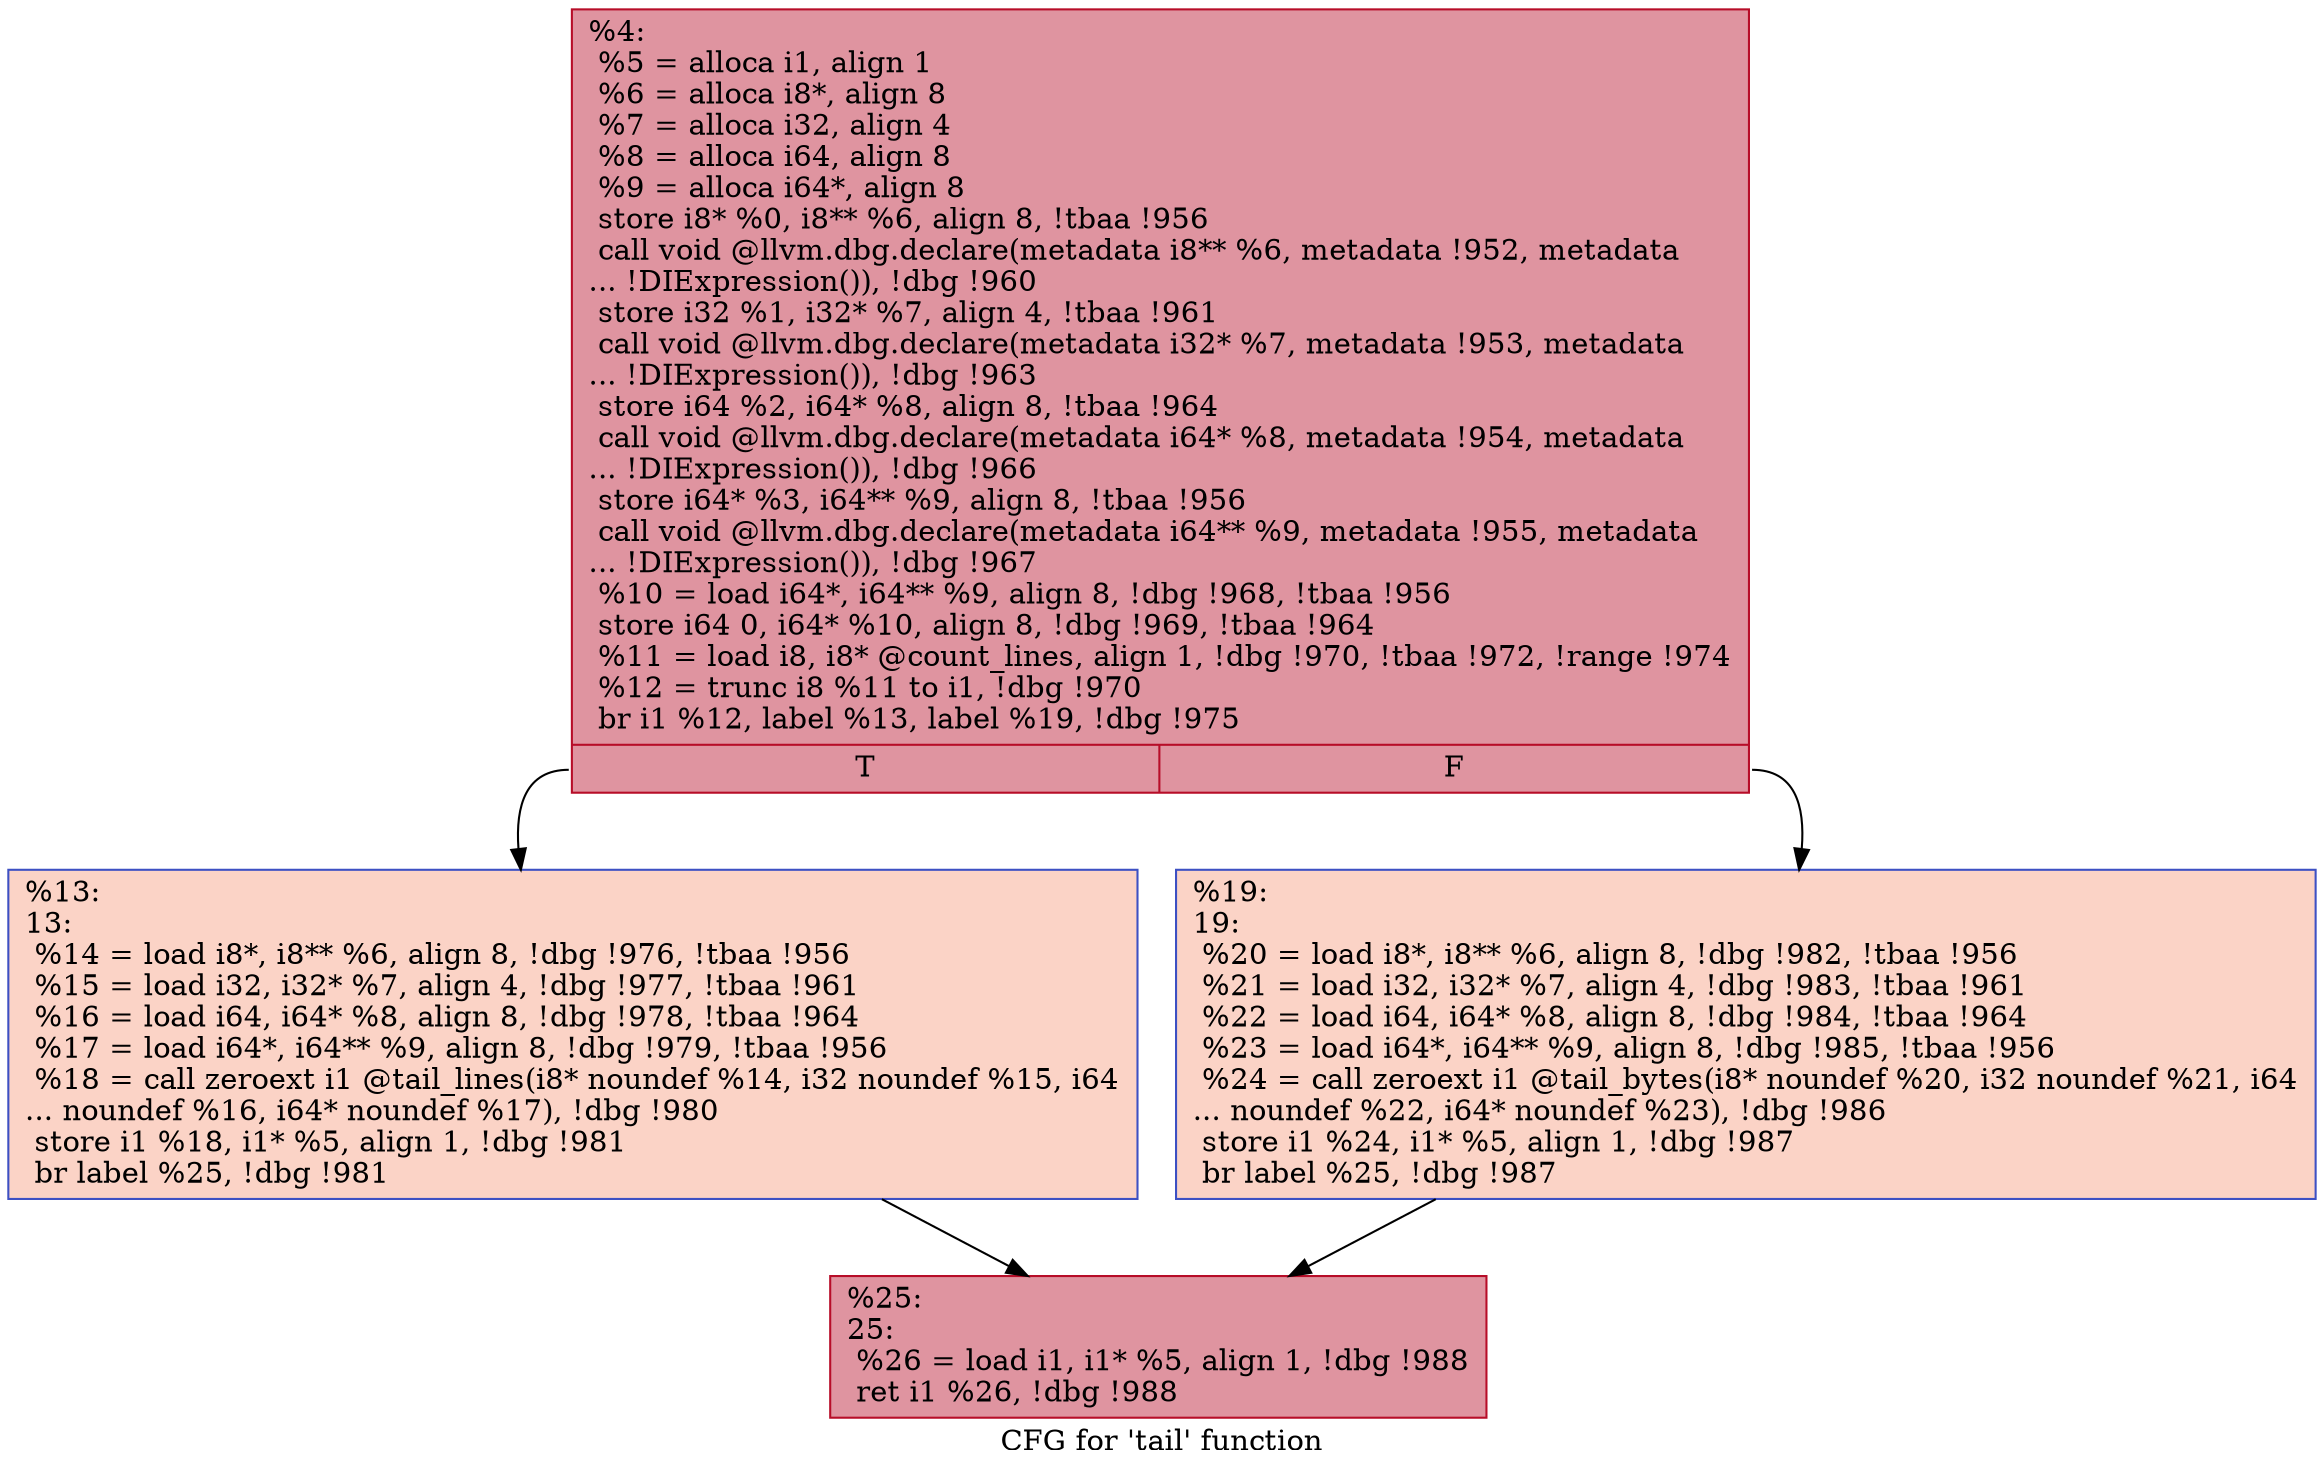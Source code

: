 digraph "CFG for 'tail' function" {
	label="CFG for 'tail' function";

	Node0x10e6340 [shape=record,color="#b70d28ff", style=filled, fillcolor="#b70d2870",label="{%4:\l  %5 = alloca i1, align 1\l  %6 = alloca i8*, align 8\l  %7 = alloca i32, align 4\l  %8 = alloca i64, align 8\l  %9 = alloca i64*, align 8\l  store i8* %0, i8** %6, align 8, !tbaa !956\l  call void @llvm.dbg.declare(metadata i8** %6, metadata !952, metadata\l... !DIExpression()), !dbg !960\l  store i32 %1, i32* %7, align 4, !tbaa !961\l  call void @llvm.dbg.declare(metadata i32* %7, metadata !953, metadata\l... !DIExpression()), !dbg !963\l  store i64 %2, i64* %8, align 8, !tbaa !964\l  call void @llvm.dbg.declare(metadata i64* %8, metadata !954, metadata\l... !DIExpression()), !dbg !966\l  store i64* %3, i64** %9, align 8, !tbaa !956\l  call void @llvm.dbg.declare(metadata i64** %9, metadata !955, metadata\l... !DIExpression()), !dbg !967\l  %10 = load i64*, i64** %9, align 8, !dbg !968, !tbaa !956\l  store i64 0, i64* %10, align 8, !dbg !969, !tbaa !964\l  %11 = load i8, i8* @count_lines, align 1, !dbg !970, !tbaa !972, !range !974\l  %12 = trunc i8 %11 to i1, !dbg !970\l  br i1 %12, label %13, label %19, !dbg !975\l|{<s0>T|<s1>F}}"];
	Node0x10e6340:s0 -> Node0x10e6440;
	Node0x10e6340:s1 -> Node0x10e6490;
	Node0x10e6440 [shape=record,color="#3d50c3ff", style=filled, fillcolor="#f59c7d70",label="{%13:\l13:                                               \l  %14 = load i8*, i8** %6, align 8, !dbg !976, !tbaa !956\l  %15 = load i32, i32* %7, align 4, !dbg !977, !tbaa !961\l  %16 = load i64, i64* %8, align 8, !dbg !978, !tbaa !964\l  %17 = load i64*, i64** %9, align 8, !dbg !979, !tbaa !956\l  %18 = call zeroext i1 @tail_lines(i8* noundef %14, i32 noundef %15, i64\l... noundef %16, i64* noundef %17), !dbg !980\l  store i1 %18, i1* %5, align 1, !dbg !981\l  br label %25, !dbg !981\l}"];
	Node0x10e6440 -> Node0x10e64e0;
	Node0x10e6490 [shape=record,color="#3d50c3ff", style=filled, fillcolor="#f59c7d70",label="{%19:\l19:                                               \l  %20 = load i8*, i8** %6, align 8, !dbg !982, !tbaa !956\l  %21 = load i32, i32* %7, align 4, !dbg !983, !tbaa !961\l  %22 = load i64, i64* %8, align 8, !dbg !984, !tbaa !964\l  %23 = load i64*, i64** %9, align 8, !dbg !985, !tbaa !956\l  %24 = call zeroext i1 @tail_bytes(i8* noundef %20, i32 noundef %21, i64\l... noundef %22, i64* noundef %23), !dbg !986\l  store i1 %24, i1* %5, align 1, !dbg !987\l  br label %25, !dbg !987\l}"];
	Node0x10e6490 -> Node0x10e64e0;
	Node0x10e64e0 [shape=record,color="#b70d28ff", style=filled, fillcolor="#b70d2870",label="{%25:\l25:                                               \l  %26 = load i1, i1* %5, align 1, !dbg !988\l  ret i1 %26, !dbg !988\l}"];
}
